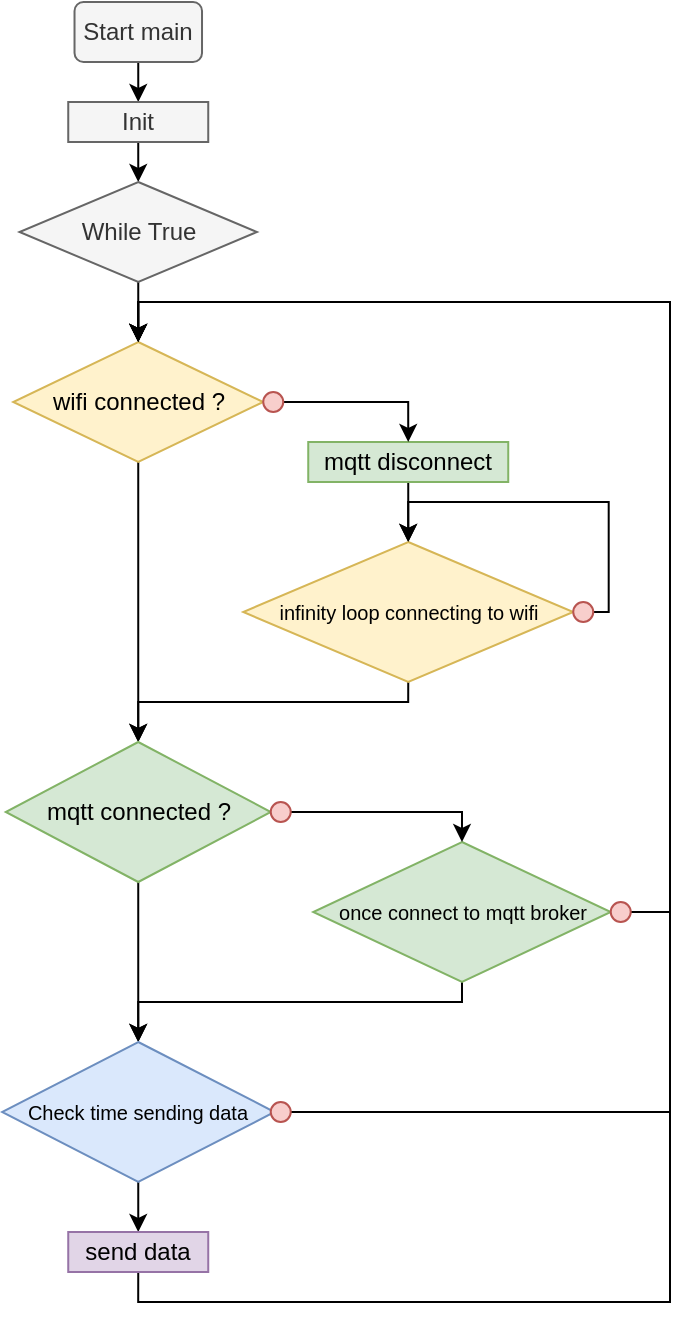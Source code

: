 <mxfile version="12.9.7" type="device"><diagram id="bml6PWEZlwQ8dkDVAkwY" name="Page-1"><mxGraphModel dx="1426" dy="692" grid="1" gridSize="10" guides="1" tooltips="1" connect="1" arrows="1" fold="1" page="1" pageScale="1" pageWidth="827" pageHeight="1169" math="0" shadow="0"><root><mxCell id="0"/><mxCell id="1" parent="0"/><mxCell id="9UUi6iH8guIJaxqydPdY-20" style="edgeStyle=orthogonalEdgeStyle;rounded=0;orthogonalLoop=1;jettySize=auto;html=1;exitX=0.5;exitY=1;exitDx=0;exitDy=0;entryX=0.5;entryY=0;entryDx=0;entryDy=0;" edge="1" parent="1" source="9UUi6iH8guIJaxqydPdY-1" target="9UUi6iH8guIJaxqydPdY-19"><mxGeometry relative="1" as="geometry"/></mxCell><mxCell id="9UUi6iH8guIJaxqydPdY-1" value="Start main" style="rounded=1;whiteSpace=wrap;html=1;fillColor=#f5f5f5;strokeColor=#666666;fontColor=#333333;" vertex="1" parent="1"><mxGeometry x="176.26" y="20" width="63.75" height="30" as="geometry"/></mxCell><mxCell id="9UUi6iH8guIJaxqydPdY-34" style="edgeStyle=orthogonalEdgeStyle;rounded=0;orthogonalLoop=1;jettySize=auto;html=1;exitX=0.5;exitY=1;exitDx=0;exitDy=0;entryX=0.5;entryY=0;entryDx=0;entryDy=0;endArrow=classic;endFill=1;" edge="1" parent="1" source="9UUi6iH8guIJaxqydPdY-2" target="9UUi6iH8guIJaxqydPdY-10"><mxGeometry relative="1" as="geometry"/></mxCell><mxCell id="9UUi6iH8guIJaxqydPdY-2" value="wifi connected ?" style="rhombus;whiteSpace=wrap;html=1;fillColor=#fff2cc;strokeColor=#d6b656;" vertex="1" parent="1"><mxGeometry x="145.62" y="190" width="125" height="60" as="geometry"/></mxCell><mxCell id="9UUi6iH8guIJaxqydPdY-9" style="edgeStyle=orthogonalEdgeStyle;rounded=0;orthogonalLoop=1;jettySize=auto;html=1;exitX=0.5;exitY=1;exitDx=0;exitDy=0;entryX=0.5;entryY=0;entryDx=0;entryDy=0;" edge="1" parent="1" source="9UUi6iH8guIJaxqydPdY-5" target="9UUi6iH8guIJaxqydPdY-6"><mxGeometry relative="1" as="geometry"/></mxCell><mxCell id="9UUi6iH8guIJaxqydPdY-5" value="mqtt disconnect" style="rounded=0;whiteSpace=wrap;html=1;fillColor=#d5e8d4;strokeColor=#82b366;" vertex="1" parent="1"><mxGeometry x="293.12" y="240" width="100" height="20" as="geometry"/></mxCell><mxCell id="9UUi6iH8guIJaxqydPdY-35" style="edgeStyle=orthogonalEdgeStyle;rounded=0;orthogonalLoop=1;jettySize=auto;html=1;exitX=0.5;exitY=1;exitDx=0;exitDy=0;entryX=0.5;entryY=0;entryDx=0;entryDy=0;endArrow=classic;endFill=1;" edge="1" parent="1" source="9UUi6iH8guIJaxqydPdY-6" target="9UUi6iH8guIJaxqydPdY-10"><mxGeometry relative="1" as="geometry"><Array as="points"><mxPoint x="343.37" y="370"/><mxPoint x="208.37" y="370"/></Array></mxGeometry></mxCell><mxCell id="9UUi6iH8guIJaxqydPdY-6" value="&lt;font style=&quot;font-size: 10px&quot;&gt;infinity loop connecting to wifi&lt;/font&gt;" style="rhombus;whiteSpace=wrap;html=1;fillColor=#fff2cc;strokeColor=#d6b656;" vertex="1" parent="1"><mxGeometry x="260.62" y="290" width="165" height="70" as="geometry"/></mxCell><mxCell id="9UUi6iH8guIJaxqydPdY-39" style="edgeStyle=orthogonalEdgeStyle;rounded=0;orthogonalLoop=1;jettySize=auto;html=1;exitX=0.5;exitY=1;exitDx=0;exitDy=0;entryX=0.5;entryY=0;entryDx=0;entryDy=0;endArrow=classic;endFill=1;" edge="1" parent="1" source="9UUi6iH8guIJaxqydPdY-10" target="9UUi6iH8guIJaxqydPdY-14"><mxGeometry relative="1" as="geometry"/></mxCell><mxCell id="9UUi6iH8guIJaxqydPdY-10" value="mqtt connected ?" style="rhombus;whiteSpace=wrap;html=1;fillColor=#d5e8d4;strokeColor=#82b366;" vertex="1" parent="1"><mxGeometry x="141.87" y="390" width="132.5" height="70" as="geometry"/></mxCell><mxCell id="9UUi6iH8guIJaxqydPdY-40" style="edgeStyle=orthogonalEdgeStyle;rounded=0;orthogonalLoop=1;jettySize=auto;html=1;exitX=0.5;exitY=1;exitDx=0;exitDy=0;entryX=0.5;entryY=0;entryDx=0;entryDy=0;endArrow=classic;endFill=1;" edge="1" parent="1" source="9UUi6iH8guIJaxqydPdY-11" target="9UUi6iH8guIJaxqydPdY-14"><mxGeometry relative="1" as="geometry"><Array as="points"><mxPoint x="370.37" y="520"/><mxPoint x="208.37" y="520"/></Array></mxGeometry></mxCell><mxCell id="9UUi6iH8guIJaxqydPdY-11" value="&lt;font style=&quot;font-size: 10px&quot;&gt;once connect to mqtt broker&lt;/font&gt;" style="rhombus;whiteSpace=wrap;html=1;fillColor=#d5e8d4;strokeColor=#82b366;" vertex="1" parent="1"><mxGeometry x="295.62" y="440" width="148.75" height="70" as="geometry"/></mxCell><mxCell id="9UUi6iH8guIJaxqydPdY-41" style="edgeStyle=orthogonalEdgeStyle;rounded=0;orthogonalLoop=1;jettySize=auto;html=1;exitX=0.5;exitY=1;exitDx=0;exitDy=0;entryX=0.5;entryY=0;entryDx=0;entryDy=0;endArrow=classic;endFill=1;" edge="1" parent="1" source="9UUi6iH8guIJaxqydPdY-14" target="9UUi6iH8guIJaxqydPdY-16"><mxGeometry relative="1" as="geometry"/></mxCell><mxCell id="9UUi6iH8guIJaxqydPdY-14" value="&lt;font style=&quot;font-size: 10px&quot;&gt;Check time sending data&lt;/font&gt;" style="rhombus;whiteSpace=wrap;html=1;fillColor=#dae8fc;strokeColor=#6c8ebf;" vertex="1" parent="1"><mxGeometry x="140" y="540" width="136.25" height="70" as="geometry"/></mxCell><mxCell id="9UUi6iH8guIJaxqydPdY-42" style="edgeStyle=orthogonalEdgeStyle;rounded=0;orthogonalLoop=1;jettySize=auto;html=1;exitX=0.5;exitY=1;exitDx=0;exitDy=0;endArrow=classic;endFill=1;entryX=0.5;entryY=0;entryDx=0;entryDy=0;" edge="1" parent="1" source="9UUi6iH8guIJaxqydPdY-16" target="9UUi6iH8guIJaxqydPdY-2"><mxGeometry relative="1" as="geometry"><mxPoint x="524.37" y="620" as="targetPoint"/><Array as="points"><mxPoint x="208" y="670"/><mxPoint x="474" y="670"/><mxPoint x="474" y="170"/><mxPoint x="208" y="170"/></Array></mxGeometry></mxCell><mxCell id="9UUi6iH8guIJaxqydPdY-16" value="send data" style="rounded=0;whiteSpace=wrap;html=1;fillColor=#e1d5e7;strokeColor=#9673a6;" vertex="1" parent="1"><mxGeometry x="173.12" y="635" width="70" height="20" as="geometry"/></mxCell><mxCell id="9UUi6iH8guIJaxqydPdY-21" style="edgeStyle=orthogonalEdgeStyle;rounded=0;orthogonalLoop=1;jettySize=auto;html=1;exitX=0.5;exitY=1;exitDx=0;exitDy=0;entryX=0.5;entryY=0;entryDx=0;entryDy=0;" edge="1" parent="1" source="9UUi6iH8guIJaxqydPdY-19" target="9UUi6iH8guIJaxqydPdY-52"><mxGeometry relative="1" as="geometry"/></mxCell><mxCell id="9UUi6iH8guIJaxqydPdY-19" value="Init" style="rounded=0;whiteSpace=wrap;html=1;fillColor=#f5f5f5;strokeColor=#666666;fontColor=#333333;" vertex="1" parent="1"><mxGeometry x="173.12" y="70" width="70" height="20" as="geometry"/></mxCell><mxCell id="9UUi6iH8guIJaxqydPdY-23" style="edgeStyle=orthogonalEdgeStyle;rounded=0;orthogonalLoop=1;jettySize=auto;html=1;exitX=1;exitY=0.5;exitDx=0;exitDy=0;entryX=0.5;entryY=0;entryDx=0;entryDy=0;" edge="1" parent="1" source="9UUi6iH8guIJaxqydPdY-22" target="9UUi6iH8guIJaxqydPdY-5"><mxGeometry relative="1" as="geometry"/></mxCell><mxCell id="9UUi6iH8guIJaxqydPdY-22" value="" style="ellipse;whiteSpace=wrap;html=1;aspect=fixed;fillColor=#f8cecc;strokeColor=#b85450;" vertex="1" parent="1"><mxGeometry x="270.62" y="215" width="10" height="10" as="geometry"/></mxCell><mxCell id="9UUi6iH8guIJaxqydPdY-26" style="edgeStyle=orthogonalEdgeStyle;rounded=0;orthogonalLoop=1;jettySize=auto;html=1;exitX=1;exitY=0.5;exitDx=0;exitDy=0;verticalAlign=middle;entryX=0.5;entryY=0;entryDx=0;entryDy=0;" edge="1" parent="1" source="9UUi6iH8guIJaxqydPdY-24" target="9UUi6iH8guIJaxqydPdY-6"><mxGeometry relative="1" as="geometry"><mxPoint x="403.12" y="270" as="targetPoint"/><Array as="points"><mxPoint x="443.37" y="325"/><mxPoint x="443.37" y="270"/><mxPoint x="343.37" y="270"/></Array></mxGeometry></mxCell><mxCell id="9UUi6iH8guIJaxqydPdY-24" value="" style="ellipse;whiteSpace=wrap;html=1;aspect=fixed;fillColor=#f8cecc;strokeColor=#b85450;" vertex="1" parent="1"><mxGeometry x="425.62" y="320" width="10" height="10" as="geometry"/></mxCell><mxCell id="9UUi6iH8guIJaxqydPdY-46" style="edgeStyle=orthogonalEdgeStyle;rounded=0;orthogonalLoop=1;jettySize=auto;html=1;exitX=1;exitY=0.5;exitDx=0;exitDy=0;endArrow=classic;endFill=1;entryX=0.5;entryY=0;entryDx=0;entryDy=0;" edge="1" parent="1" source="9UUi6iH8guIJaxqydPdY-27" target="9UUi6iH8guIJaxqydPdY-2"><mxGeometry relative="1" as="geometry"><mxPoint x="204.37" y="170" as="targetPoint"/><Array as="points"><mxPoint x="474" y="475"/><mxPoint x="474" y="170"/><mxPoint x="208" y="170"/></Array></mxGeometry></mxCell><mxCell id="9UUi6iH8guIJaxqydPdY-27" value="" style="ellipse;whiteSpace=wrap;html=1;aspect=fixed;fillColor=#f8cecc;strokeColor=#b85450;" vertex="1" parent="1"><mxGeometry x="444.37" y="470" width="10" height="10" as="geometry"/></mxCell><mxCell id="9UUi6iH8guIJaxqydPdY-37" style="edgeStyle=orthogonalEdgeStyle;rounded=0;orthogonalLoop=1;jettySize=auto;html=1;exitX=0.5;exitY=0;exitDx=0;exitDy=0;entryX=0.5;entryY=0;entryDx=0;entryDy=0;endArrow=classic;endFill=1;" edge="1" parent="1" source="9UUi6iH8guIJaxqydPdY-36" target="9UUi6iH8guIJaxqydPdY-11"><mxGeometry relative="1" as="geometry"><Array as="points"><mxPoint x="370.37" y="425"/></Array></mxGeometry></mxCell><mxCell id="9UUi6iH8guIJaxqydPdY-36" value="" style="ellipse;whiteSpace=wrap;html=1;aspect=fixed;direction=south;fillColor=#f8cecc;strokeColor=#b85450;" vertex="1" parent="1"><mxGeometry x="274.37" y="420" width="10" height="10" as="geometry"/></mxCell><mxCell id="9UUi6iH8guIJaxqydPdY-50" style="edgeStyle=orthogonalEdgeStyle;rounded=0;orthogonalLoop=1;jettySize=auto;html=1;exitX=1;exitY=0.5;exitDx=0;exitDy=0;entryX=0.5;entryY=0;entryDx=0;entryDy=0;endArrow=classic;endFill=1;" edge="1" parent="1" source="9UUi6iH8guIJaxqydPdY-38" target="9UUi6iH8guIJaxqydPdY-2"><mxGeometry relative="1" as="geometry"><Array as="points"><mxPoint x="474" y="575"/><mxPoint x="474" y="170"/><mxPoint x="208" y="170"/></Array></mxGeometry></mxCell><mxCell id="9UUi6iH8guIJaxqydPdY-38" value="" style="ellipse;whiteSpace=wrap;html=1;aspect=fixed;fillColor=#f8cecc;strokeColor=#b85450;" vertex="1" parent="1"><mxGeometry x="274.37" y="570" width="10" height="10" as="geometry"/></mxCell><mxCell id="9UUi6iH8guIJaxqydPdY-53" style="edgeStyle=orthogonalEdgeStyle;rounded=0;orthogonalLoop=1;jettySize=auto;html=1;exitX=0.5;exitY=1;exitDx=0;exitDy=0;entryX=0.5;entryY=0;entryDx=0;entryDy=0;endArrow=classic;endFill=1;" edge="1" parent="1" source="9UUi6iH8guIJaxqydPdY-52" target="9UUi6iH8guIJaxqydPdY-2"><mxGeometry relative="1" as="geometry"/></mxCell><mxCell id="9UUi6iH8guIJaxqydPdY-52" value="While True" style="rhombus;whiteSpace=wrap;html=1;fillColor=#f5f5f5;strokeColor=#666666;fontColor=#333333;" vertex="1" parent="1"><mxGeometry x="148.76" y="110" width="118.74" height="50" as="geometry"/></mxCell></root></mxGraphModel></diagram></mxfile>